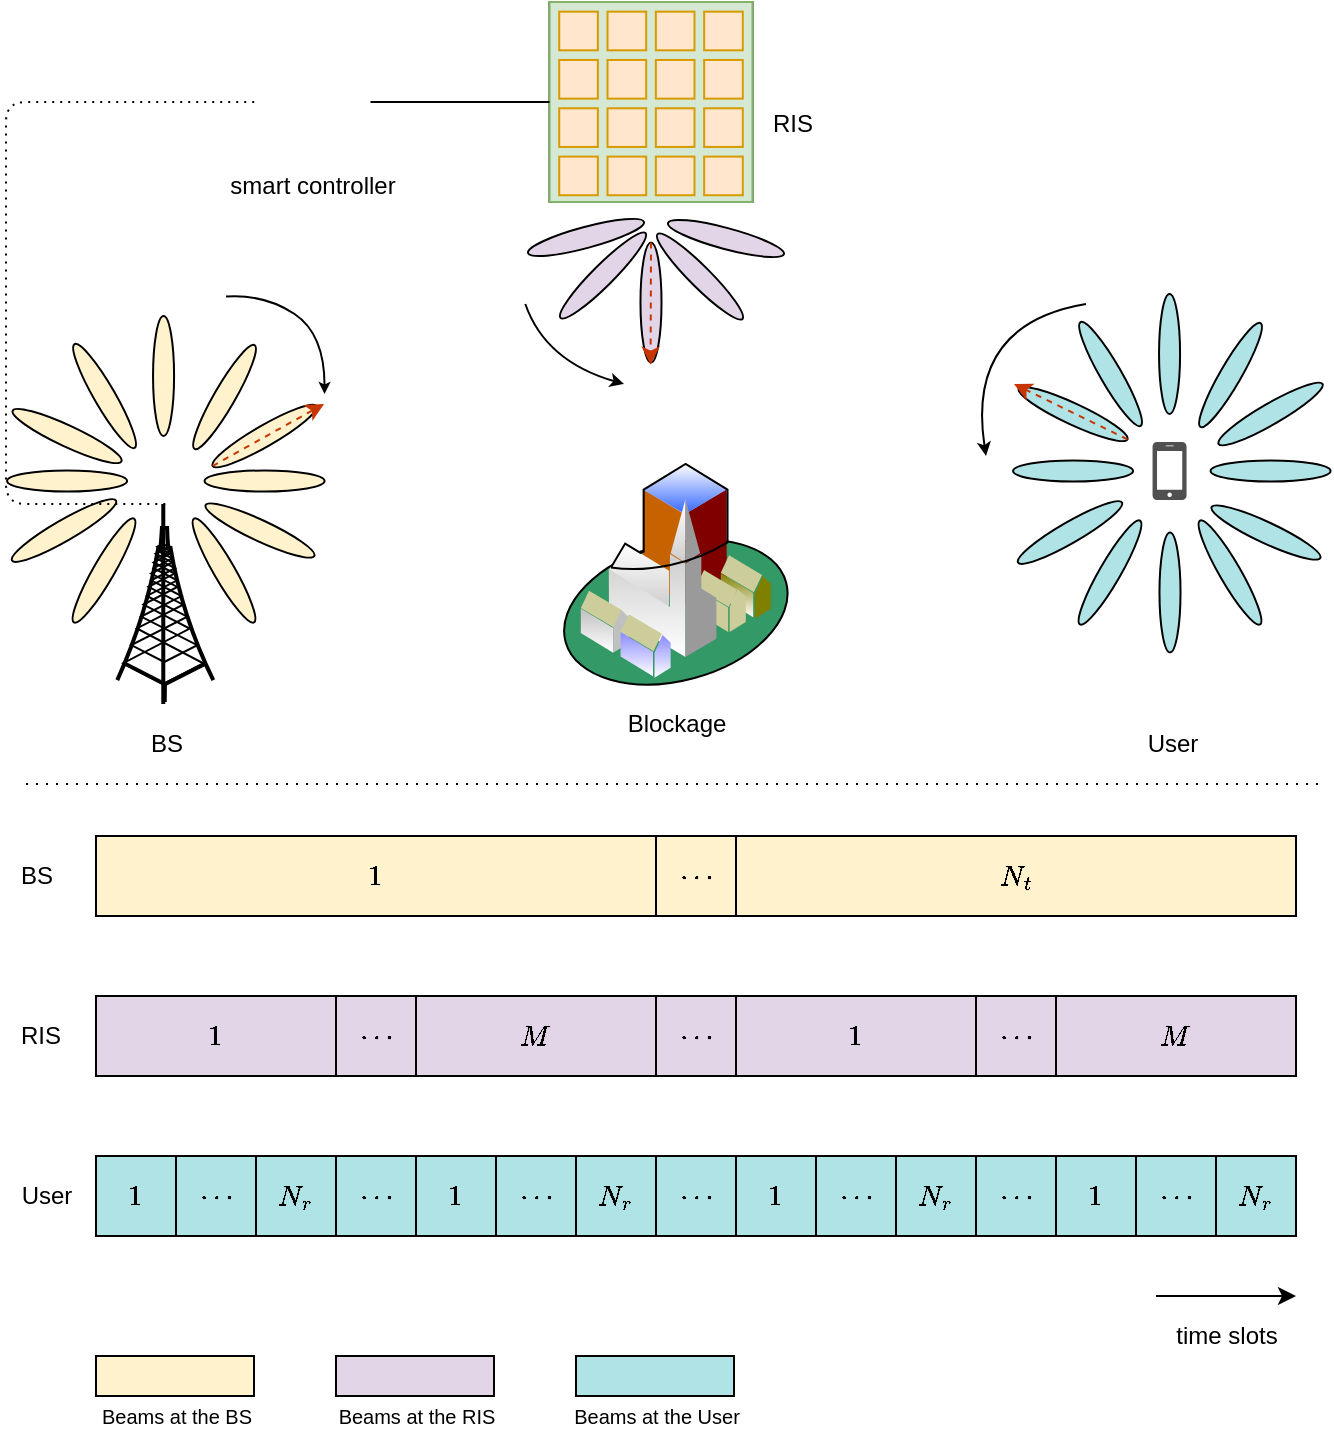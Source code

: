 <mxfile version="14.1.8" type="device"><diagram id="sYS9WeinOEgHgV751Unt" name="第 1 页"><mxGraphModel dx="1086" dy="776" grid="1" gridSize="10" guides="1" tooltips="1" connect="1" arrows="1" fold="1" page="1" pageScale="1" pageWidth="827" pageHeight="1169" math="1" shadow="0"><root><mxCell id="0"/><mxCell id="1" parent="0"/><mxCell id="4JntyhdPMEH8-qXcd6l_-68" value="" style="group;strokeColor=#000000;" vertex="1" connectable="0" parent="1"><mxGeometry x="281.78" y="49" width="101.45" height="100" as="geometry"/></mxCell><mxCell id="4JntyhdPMEH8-qXcd6l_-69" value="" style="whiteSpace=wrap;html=1;fillColor=#d5e8d4;strokeColor=#82b366;" vertex="1" parent="4JntyhdPMEH8-qXcd6l_-68"><mxGeometry width="101.45" height="100" as="geometry"/></mxCell><mxCell id="4JntyhdPMEH8-qXcd6l_-70" value="" style="whiteSpace=wrap;html=1;fillColor=#ffe6cc;strokeColor=#d79b00;" vertex="1" parent="4JntyhdPMEH8-qXcd6l_-68"><mxGeometry x="4.831" y="4.831" width="19.324" height="19.324" as="geometry"/></mxCell><mxCell id="4JntyhdPMEH8-qXcd6l_-71" value="" style="whiteSpace=wrap;html=1;fillColor=#ffe6cc;strokeColor=#d79b00;" vertex="1" parent="4JntyhdPMEH8-qXcd6l_-68"><mxGeometry x="28.986" y="4.831" width="19.324" height="19.324" as="geometry"/></mxCell><mxCell id="4JntyhdPMEH8-qXcd6l_-72" value="" style="whiteSpace=wrap;html=1;fillColor=#ffe6cc;strokeColor=#d79b00;" vertex="1" parent="4JntyhdPMEH8-qXcd6l_-68"><mxGeometry x="53.14" y="4.831" width="19.324" height="19.324" as="geometry"/></mxCell><mxCell id="4JntyhdPMEH8-qXcd6l_-73" value="" style="whiteSpace=wrap;html=1;fillColor=#ffe6cc;strokeColor=#d79b00;" vertex="1" parent="4JntyhdPMEH8-qXcd6l_-68"><mxGeometry x="77.295" y="4.831" width="19.324" height="19.324" as="geometry"/></mxCell><mxCell id="4JntyhdPMEH8-qXcd6l_-74" value="" style="whiteSpace=wrap;html=1;fillColor=#ffe6cc;strokeColor=#d79b00;" vertex="1" parent="4JntyhdPMEH8-qXcd6l_-68"><mxGeometry x="4.831" y="28.986" width="19.324" height="19.324" as="geometry"/></mxCell><mxCell id="4JntyhdPMEH8-qXcd6l_-75" value="" style="whiteSpace=wrap;html=1;fillColor=#ffe6cc;strokeColor=#d79b00;" vertex="1" parent="4JntyhdPMEH8-qXcd6l_-68"><mxGeometry x="28.986" y="28.986" width="19.324" height="19.324" as="geometry"/></mxCell><mxCell id="4JntyhdPMEH8-qXcd6l_-76" value="" style="whiteSpace=wrap;html=1;fillColor=#ffe6cc;strokeColor=#d79b00;" vertex="1" parent="4JntyhdPMEH8-qXcd6l_-68"><mxGeometry x="53.14" y="28.986" width="19.324" height="19.324" as="geometry"/></mxCell><mxCell id="4JntyhdPMEH8-qXcd6l_-77" value="" style="whiteSpace=wrap;html=1;fillColor=#ffe6cc;strokeColor=#d79b00;" vertex="1" parent="4JntyhdPMEH8-qXcd6l_-68"><mxGeometry x="77.295" y="28.986" width="19.324" height="19.324" as="geometry"/></mxCell><mxCell id="4JntyhdPMEH8-qXcd6l_-78" value="" style="whiteSpace=wrap;html=1;fillColor=#ffe6cc;strokeColor=#d79b00;" vertex="1" parent="4JntyhdPMEH8-qXcd6l_-68"><mxGeometry x="4.831" y="53.14" width="19.324" height="19.324" as="geometry"/></mxCell><mxCell id="4JntyhdPMEH8-qXcd6l_-79" value="" style="whiteSpace=wrap;html=1;fillColor=#ffe6cc;strokeColor=#d79b00;" vertex="1" parent="4JntyhdPMEH8-qXcd6l_-68"><mxGeometry x="28.986" y="53.14" width="19.324" height="19.324" as="geometry"/></mxCell><mxCell id="4JntyhdPMEH8-qXcd6l_-80" value="" style="whiteSpace=wrap;html=1;fillColor=#ffe6cc;strokeColor=#d79b00;" vertex="1" parent="4JntyhdPMEH8-qXcd6l_-68"><mxGeometry x="53.14" y="53.14" width="19.324" height="19.324" as="geometry"/></mxCell><mxCell id="4JntyhdPMEH8-qXcd6l_-81" value="" style="whiteSpace=wrap;html=1;fillColor=#ffe6cc;strokeColor=#d79b00;" vertex="1" parent="4JntyhdPMEH8-qXcd6l_-68"><mxGeometry x="77.295" y="53.14" width="19.324" height="19.324" as="geometry"/></mxCell><mxCell id="4JntyhdPMEH8-qXcd6l_-82" value="" style="whiteSpace=wrap;html=1;fillColor=#ffe6cc;strokeColor=#d79b00;" vertex="1" parent="4JntyhdPMEH8-qXcd6l_-68"><mxGeometry x="4.831" y="77.295" width="19.324" height="19.324" as="geometry"/></mxCell><mxCell id="4JntyhdPMEH8-qXcd6l_-83" value="" style="whiteSpace=wrap;html=1;fillColor=#ffe6cc;strokeColor=#d79b00;" vertex="1" parent="4JntyhdPMEH8-qXcd6l_-68"><mxGeometry x="28.986" y="77.295" width="19.324" height="19.324" as="geometry"/></mxCell><mxCell id="4JntyhdPMEH8-qXcd6l_-84" value="" style="whiteSpace=wrap;html=1;fillColor=#ffe6cc;strokeColor=#d79b00;" vertex="1" parent="4JntyhdPMEH8-qXcd6l_-68"><mxGeometry x="53.14" y="77.295" width="19.324" height="19.324" as="geometry"/></mxCell><mxCell id="4JntyhdPMEH8-qXcd6l_-85" value="" style="whiteSpace=wrap;html=1;fillColor=#ffe6cc;strokeColor=#d79b00;" vertex="1" parent="4JntyhdPMEH8-qXcd6l_-68"><mxGeometry x="77.295" y="77.295" width="19.324" height="19.324" as="geometry"/></mxCell><mxCell id="4JntyhdPMEH8-qXcd6l_-86" value="" style="group" vertex="1" connectable="0" parent="1"><mxGeometry x="10" y="466" width="645" height="300" as="geometry"/></mxCell><mxCell id="4JntyhdPMEH8-qXcd6l_-1" value="$$1$$" style="rounded=0;whiteSpace=wrap;html=1;fillColor=#fff2cc;" vertex="1" parent="4JntyhdPMEH8-qXcd6l_-86"><mxGeometry x="45" width="280" height="40" as="geometry"/></mxCell><mxCell id="4JntyhdPMEH8-qXcd6l_-6" value="$$1$$" style="rounded=0;whiteSpace=wrap;html=1;fillColor=#e1d5e7;" vertex="1" parent="4JntyhdPMEH8-qXcd6l_-86"><mxGeometry x="45" y="80" width="120" height="40" as="geometry"/></mxCell><mxCell id="4JntyhdPMEH8-qXcd6l_-7" value="$$M$$" style="rounded=0;whiteSpace=wrap;html=1;fillColor=#e1d5e7;strokeColor=#000000;" vertex="1" parent="4JntyhdPMEH8-qXcd6l_-86"><mxGeometry x="205" y="80" width="120" height="40" as="geometry"/></mxCell><mxCell id="4JntyhdPMEH8-qXcd6l_-8" value="$$N_t$$" style="rounded=0;whiteSpace=wrap;html=1;fillColor=#fff2cc;strokeColor=#000000;" vertex="1" parent="4JntyhdPMEH8-qXcd6l_-86"><mxGeometry x="365" width="280" height="40" as="geometry"/></mxCell><mxCell id="4JntyhdPMEH8-qXcd6l_-9" value="$$\cdots$$" style="rounded=0;whiteSpace=wrap;html=1;fillColor=#fff2cc;strokeColor=#000000;" vertex="1" parent="4JntyhdPMEH8-qXcd6l_-86"><mxGeometry x="325" width="40" height="40" as="geometry"/></mxCell><mxCell id="4JntyhdPMEH8-qXcd6l_-10" value="" style="rounded=0;whiteSpace=wrap;html=1;" vertex="1" parent="4JntyhdPMEH8-qXcd6l_-86"><mxGeometry x="165" y="160" width="40" height="40" as="geometry"/></mxCell><mxCell id="4JntyhdPMEH8-qXcd6l_-11" value="" style="rounded=0;whiteSpace=wrap;html=1;" vertex="1" parent="4JntyhdPMEH8-qXcd6l_-86"><mxGeometry x="205" y="160" width="120" height="40" as="geometry"/></mxCell><mxCell id="4JntyhdPMEH8-qXcd6l_-12" value="$$1$$" style="rounded=0;whiteSpace=wrap;html=1;fillColor=#b0e3e6;" vertex="1" parent="4JntyhdPMEH8-qXcd6l_-86"><mxGeometry x="45" y="160" width="40" height="40" as="geometry"/></mxCell><mxCell id="4JntyhdPMEH8-qXcd6l_-15" value="" style="rounded=0;whiteSpace=wrap;html=1;" vertex="1" parent="4JntyhdPMEH8-qXcd6l_-86"><mxGeometry x="205" y="160" width="120" height="40" as="geometry"/></mxCell><mxCell id="4JntyhdPMEH8-qXcd6l_-16" value="" style="rounded=0;whiteSpace=wrap;html=1;" vertex="1" parent="4JntyhdPMEH8-qXcd6l_-86"><mxGeometry x="205" y="160" width="40" height="40" as="geometry"/></mxCell><mxCell id="4JntyhdPMEH8-qXcd6l_-17" value="" style="rounded=0;whiteSpace=wrap;html=1;" vertex="1" parent="4JntyhdPMEH8-qXcd6l_-86"><mxGeometry x="245" y="160" width="40" height="40" as="geometry"/></mxCell><mxCell id="4JntyhdPMEH8-qXcd6l_-18" value="" style="rounded=0;whiteSpace=wrap;html=1;" vertex="1" parent="4JntyhdPMEH8-qXcd6l_-86"><mxGeometry x="365" y="160" width="120" height="40" as="geometry"/></mxCell><mxCell id="4JntyhdPMEH8-qXcd6l_-19" value="" style="rounded=0;whiteSpace=wrap;html=1;" vertex="1" parent="4JntyhdPMEH8-qXcd6l_-86"><mxGeometry x="485" y="160" width="40" height="40" as="geometry"/></mxCell><mxCell id="4JntyhdPMEH8-qXcd6l_-20" value="" style="rounded=0;whiteSpace=wrap;html=1;" vertex="1" parent="4JntyhdPMEH8-qXcd6l_-86"><mxGeometry x="525" y="160" width="120" height="40" as="geometry"/></mxCell><mxCell id="4JntyhdPMEH8-qXcd6l_-21" value="" style="rounded=0;whiteSpace=wrap;html=1;" vertex="1" parent="4JntyhdPMEH8-qXcd6l_-86"><mxGeometry x="365" y="160" width="40" height="40" as="geometry"/></mxCell><mxCell id="4JntyhdPMEH8-qXcd6l_-22" value="" style="rounded=0;whiteSpace=wrap;html=1;" vertex="1" parent="4JntyhdPMEH8-qXcd6l_-86"><mxGeometry x="405" y="160" width="40" height="40" as="geometry"/></mxCell><mxCell id="4JntyhdPMEH8-qXcd6l_-23" value="" style="rounded=0;whiteSpace=wrap;html=1;" vertex="1" parent="4JntyhdPMEH8-qXcd6l_-86"><mxGeometry x="525" y="160" width="120" height="40" as="geometry"/></mxCell><mxCell id="4JntyhdPMEH8-qXcd6l_-24" value="" style="rounded=0;whiteSpace=wrap;html=1;" vertex="1" parent="4JntyhdPMEH8-qXcd6l_-86"><mxGeometry x="525" y="160" width="40" height="40" as="geometry"/></mxCell><mxCell id="4JntyhdPMEH8-qXcd6l_-25" value="" style="rounded=0;whiteSpace=wrap;html=1;" vertex="1" parent="4JntyhdPMEH8-qXcd6l_-86"><mxGeometry x="565" y="160" width="40" height="40" as="geometry"/></mxCell><mxCell id="4JntyhdPMEH8-qXcd6l_-30" value="" style="rounded=0;whiteSpace=wrap;html=1;" vertex="1" parent="4JntyhdPMEH8-qXcd6l_-86"><mxGeometry x="325" y="160" width="40" height="40" as="geometry"/></mxCell><mxCell id="4JntyhdPMEH8-qXcd6l_-31" value="BS" style="text;html=1;align=center;verticalAlign=middle;resizable=0;points=[];autosize=1;" vertex="1" parent="4JntyhdPMEH8-qXcd6l_-86"><mxGeometry y="10" width="30" height="20" as="geometry"/></mxCell><mxCell id="4JntyhdPMEH8-qXcd6l_-33" value="User" style="text;html=1;align=center;verticalAlign=middle;resizable=0;points=[];autosize=1;" vertex="1" parent="4JntyhdPMEH8-qXcd6l_-86"><mxGeometry y="170" width="40" height="20" as="geometry"/></mxCell><mxCell id="4JntyhdPMEH8-qXcd6l_-34" value="$$\cdots$$" style="rounded=0;whiteSpace=wrap;html=1;fillColor=#e1d5e7;strokeColor=#000000;" vertex="1" parent="4JntyhdPMEH8-qXcd6l_-86"><mxGeometry x="165" y="80" width="40" height="40" as="geometry"/></mxCell><mxCell id="4JntyhdPMEH8-qXcd6l_-35" value="$$\cdots$$" style="rounded=0;whiteSpace=wrap;html=1;fillColor=#e1d5e7;strokeColor=#000000;fontColor=#000000;" vertex="1" parent="4JntyhdPMEH8-qXcd6l_-86"><mxGeometry x="325" y="80" width="40" height="40" as="geometry"/></mxCell><mxCell id="4JntyhdPMEH8-qXcd6l_-36" value="$$1$$" style="rounded=0;whiteSpace=wrap;html=1;fillColor=#e1d5e7;strokeColor=#000000;" vertex="1" parent="4JntyhdPMEH8-qXcd6l_-86"><mxGeometry x="365" y="80" width="120" height="40" as="geometry"/></mxCell><mxCell id="4JntyhdPMEH8-qXcd6l_-37" value="$$M$$" style="rounded=0;whiteSpace=wrap;html=1;fillColor=#e1d5e7;strokeColor=#000000;" vertex="1" parent="4JntyhdPMEH8-qXcd6l_-86"><mxGeometry x="525" y="80" width="120" height="40" as="geometry"/></mxCell><mxCell id="4JntyhdPMEH8-qXcd6l_-38" value="$$\cdots$$" style="rounded=0;whiteSpace=wrap;html=1;fillColor=#e1d5e7;strokeColor=#000000;fontColor=#000000;" vertex="1" parent="4JntyhdPMEH8-qXcd6l_-86"><mxGeometry x="485" y="80" width="40" height="40" as="geometry"/></mxCell><mxCell id="4JntyhdPMEH8-qXcd6l_-39" value="$$\cdots$$" style="rounded=0;whiteSpace=wrap;html=1;fillColor=#b0e3e6;strokeColor=#000000;fontColor=#000000;" vertex="1" parent="4JntyhdPMEH8-qXcd6l_-86"><mxGeometry x="85" y="160" width="40" height="40" as="geometry"/></mxCell><mxCell id="4JntyhdPMEH8-qXcd6l_-41" value="$$\cdots$$" style="rounded=0;whiteSpace=wrap;html=1;fillColor=#b0e3e6;strokeColor=#000000;fontColor=#000000;" vertex="1" parent="4JntyhdPMEH8-qXcd6l_-86"><mxGeometry x="165" y="160" width="40" height="40" as="geometry"/></mxCell><mxCell id="4JntyhdPMEH8-qXcd6l_-42" value="$$N_r$$" style="rounded=0;whiteSpace=wrap;html=1;fillColor=#b0e3e6;strokeColor=#000000;" vertex="1" parent="4JntyhdPMEH8-qXcd6l_-86"><mxGeometry x="125" y="160" width="40" height="40" as="geometry"/></mxCell><mxCell id="4JntyhdPMEH8-qXcd6l_-43" value="$$1$$" style="rounded=0;whiteSpace=wrap;html=1;fillColor=#b0e3e6;strokeColor=#000000;" vertex="1" parent="4JntyhdPMEH8-qXcd6l_-86"><mxGeometry x="205" y="160" width="40" height="40" as="geometry"/></mxCell><mxCell id="4JntyhdPMEH8-qXcd6l_-44" value="$$N_r$$" style="rounded=0;whiteSpace=wrap;html=1;fillColor=#b0e3e6;strokeColor=#000000;" vertex="1" parent="4JntyhdPMEH8-qXcd6l_-86"><mxGeometry x="285" y="160" width="40" height="40" as="geometry"/></mxCell><mxCell id="4JntyhdPMEH8-qXcd6l_-45" value="$$\cdots$$" style="rounded=0;whiteSpace=wrap;html=1;fillColor=#b0e3e6;strokeColor=#000000;fontColor=#000000;" vertex="1" parent="4JntyhdPMEH8-qXcd6l_-86"><mxGeometry x="245" y="160" width="40" height="40" as="geometry"/></mxCell><mxCell id="4JntyhdPMEH8-qXcd6l_-46" value="$$1$$" style="rounded=0;whiteSpace=wrap;html=1;fillColor=#b0e3e6;strokeColor=#000000;" vertex="1" parent="4JntyhdPMEH8-qXcd6l_-86"><mxGeometry x="365" y="160" width="40" height="40" as="geometry"/></mxCell><mxCell id="4JntyhdPMEH8-qXcd6l_-47" value="$$\cdots$$" style="rounded=0;whiteSpace=wrap;html=1;fillColor=#b0e3e6;strokeColor=#000000;fontColor=#000000;" vertex="1" parent="4JntyhdPMEH8-qXcd6l_-86"><mxGeometry x="405" y="160" width="40" height="40" as="geometry"/></mxCell><mxCell id="4JntyhdPMEH8-qXcd6l_-48" value="$$\cdots$$" style="rounded=0;whiteSpace=wrap;html=1;fillColor=#b0e3e6;strokeColor=#000000;fontColor=#000000;" vertex="1" parent="4JntyhdPMEH8-qXcd6l_-86"><mxGeometry x="485" y="160" width="40" height="40" as="geometry"/></mxCell><mxCell id="4JntyhdPMEH8-qXcd6l_-49" value="$$N_r$$" style="rounded=0;whiteSpace=wrap;html=1;fillColor=#b0e3e6;strokeColor=#000000;" vertex="1" parent="4JntyhdPMEH8-qXcd6l_-86"><mxGeometry x="445" y="160" width="40" height="40" as="geometry"/></mxCell><mxCell id="4JntyhdPMEH8-qXcd6l_-50" value="$$1$$" style="rounded=0;whiteSpace=wrap;html=1;fillColor=#b0e3e6;strokeColor=#000000;" vertex="1" parent="4JntyhdPMEH8-qXcd6l_-86"><mxGeometry x="525" y="160" width="40" height="40" as="geometry"/></mxCell><mxCell id="4JntyhdPMEH8-qXcd6l_-51" value="$$N_r$$" style="rounded=0;whiteSpace=wrap;html=1;fillColor=#b0e3e6;strokeColor=#000000;" vertex="1" parent="4JntyhdPMEH8-qXcd6l_-86"><mxGeometry x="605" y="160" width="40" height="40" as="geometry"/></mxCell><mxCell id="4JntyhdPMEH8-qXcd6l_-52" value="$$\cdots$$" style="rounded=0;whiteSpace=wrap;html=1;fillColor=#b0e3e6;strokeColor=#000000;fontColor=#000000;" vertex="1" parent="4JntyhdPMEH8-qXcd6l_-86"><mxGeometry x="565" y="160" width="40" height="40" as="geometry"/></mxCell><mxCell id="4JntyhdPMEH8-qXcd6l_-53" value="$$\cdots$$" style="rounded=0;whiteSpace=wrap;html=1;fillColor=#b0e3e6;strokeColor=#000000;fontColor=#000000;" vertex="1" parent="4JntyhdPMEH8-qXcd6l_-86"><mxGeometry x="325" y="160" width="40" height="40" as="geometry"/></mxCell><mxCell id="4JntyhdPMEH8-qXcd6l_-55" value="" style="rounded=0;whiteSpace=wrap;html=1;fillColor=#b0e3e6;" vertex="1" parent="4JntyhdPMEH8-qXcd6l_-86"><mxGeometry x="285" y="260" width="79" height="20" as="geometry"/></mxCell><mxCell id="4JntyhdPMEH8-qXcd6l_-58" value="" style="endArrow=classic;html=1;" edge="1" parent="4JntyhdPMEH8-qXcd6l_-86"><mxGeometry width="50" height="50" relative="1" as="geometry"><mxPoint x="575" y="230" as="sourcePoint"/><mxPoint x="645" y="230" as="targetPoint"/></mxGeometry></mxCell><mxCell id="4JntyhdPMEH8-qXcd6l_-59" value="time slots" style="text;html=1;align=center;verticalAlign=middle;resizable=0;points=[];autosize=1;" vertex="1" parent="4JntyhdPMEH8-qXcd6l_-86"><mxGeometry x="575" y="240" width="70" height="20" as="geometry"/></mxCell><mxCell id="4JntyhdPMEH8-qXcd6l_-60" value="" style="rounded=0;whiteSpace=wrap;html=1;fillColor=#e1d5e7;" vertex="1" parent="4JntyhdPMEH8-qXcd6l_-86"><mxGeometry x="165" y="260" width="79" height="20" as="geometry"/></mxCell><mxCell id="4JntyhdPMEH8-qXcd6l_-61" value="" style="rounded=0;whiteSpace=wrap;html=1;fillColor=#fff2cc;" vertex="1" parent="4JntyhdPMEH8-qXcd6l_-86"><mxGeometry x="45" y="260" width="79" height="20" as="geometry"/></mxCell><mxCell id="4JntyhdPMEH8-qXcd6l_-63" value="&lt;font style=&quot;font-size: 10px&quot;&gt;Beams at the BS&lt;/font&gt;" style="text;html=1;align=center;verticalAlign=middle;resizable=0;points=[];autosize=1;" vertex="1" parent="4JntyhdPMEH8-qXcd6l_-86"><mxGeometry x="39.5" y="280" width="90" height="20" as="geometry"/></mxCell><mxCell id="4JntyhdPMEH8-qXcd6l_-64" value="&lt;font style=&quot;font-size: 10px&quot;&gt;Beams at the RIS&lt;/font&gt;" style="text;html=1;align=center;verticalAlign=middle;resizable=0;points=[];autosize=1;" vertex="1" parent="4JntyhdPMEH8-qXcd6l_-86"><mxGeometry x="159.5" y="280" width="90" height="20" as="geometry"/></mxCell><mxCell id="4JntyhdPMEH8-qXcd6l_-65" value="&lt;font style=&quot;font-size: 10px&quot;&gt;Beams at the User&lt;/font&gt;" style="text;html=1;align=center;verticalAlign=middle;resizable=0;points=[];autosize=1;" vertex="1" parent="4JntyhdPMEH8-qXcd6l_-86"><mxGeometry x="274.5" y="280" width="100" height="20" as="geometry"/></mxCell><mxCell id="4JntyhdPMEH8-qXcd6l_-32" value="RIS" style="text;html=1;align=center;verticalAlign=middle;resizable=0;points=[];autosize=1;" vertex="1" parent="4JntyhdPMEH8-qXcd6l_-86"><mxGeometry x="-3" y="90" width="40" height="20" as="geometry"/></mxCell><mxCell id="4JntyhdPMEH8-qXcd6l_-135" value="" style="shape=image;html=1;verticalAlign=top;verticalLabelPosition=bottom;labelBackgroundColor=#ffffff;imageAspect=0;aspect=fixed;image=https://cdn3.iconfinder.com/data/icons/electronic-devices-vol-1-1/36/1_graphic_card_electronic_device_motherboard_smps_hardware_chip_1-128.png;rotation=-180;" vertex="1" parent="1"><mxGeometry x="134.24" y="70" width="58" height="58" as="geometry"/></mxCell><mxCell id="4JntyhdPMEH8-qXcd6l_-140" value="" style="endArrow=none;html=1;entryX=0;entryY=0.5;entryDx=0;entryDy=0;" edge="1" parent="1" source="4JntyhdPMEH8-qXcd6l_-135" target="4JntyhdPMEH8-qXcd6l_-69"><mxGeometry width="50" height="50" relative="1" as="geometry"><mxPoint x="190" y="160" as="sourcePoint"/><mxPoint x="270" y="102" as="targetPoint"/></mxGeometry></mxCell><mxCell id="4JntyhdPMEH8-qXcd6l_-202" value="" style="group" vertex="1" connectable="0" parent="1"><mxGeometry x="512.998" y="195" width="159.282" height="179.555" as="geometry"/></mxCell><mxCell id="4JntyhdPMEH8-qXcd6l_-67" value="" style="pointerEvents=1;shadow=0;dashed=0;html=1;strokeColor=none;fillColor=#505050;labelPosition=center;verticalLabelPosition=bottom;verticalAlign=top;outlineConnect=0;align=center;shape=mxgraph.office.devices.cell_phone_iphone_proportional;" vertex="1" parent="4JntyhdPMEH8-qXcd6l_-202"><mxGeometry x="70.282" y="74.02" width="17" height="29" as="geometry"/></mxCell><mxCell id="4JntyhdPMEH8-qXcd6l_-186" value="" style="ellipse;whiteSpace=wrap;html=1;fillColor=#b0e3e6;rotation=-180;" vertex="1" parent="4JntyhdPMEH8-qXcd6l_-202"><mxGeometry x="0.542" y="83.26" width="60" height="10.52" as="geometry"/></mxCell><mxCell id="4JntyhdPMEH8-qXcd6l_-187" value="" style="ellipse;whiteSpace=wrap;html=1;fillColor=#b0e3e6;rotation=-180;" vertex="1" parent="4JntyhdPMEH8-qXcd6l_-202"><mxGeometry x="99.282" y="83.26" width="60" height="10.52" as="geometry"/></mxCell><mxCell id="4JntyhdPMEH8-qXcd6l_-188" value="" style="ellipse;whiteSpace=wrap;html=1;fillColor=#b0e3e6;rotation=-90;" vertex="1" parent="4JntyhdPMEH8-qXcd6l_-202"><mxGeometry x="48.782" y="24.74" width="60" height="10.52" as="geometry"/></mxCell><mxCell id="4JntyhdPMEH8-qXcd6l_-192" value="" style="ellipse;whiteSpace=wrap;html=1;fillColor=#b0e3e6;rotation=-60;" vertex="1" parent="4JntyhdPMEH8-qXcd6l_-202"><mxGeometry x="79.282" y="35.26" width="60" height="10.52" as="geometry"/></mxCell><mxCell id="4JntyhdPMEH8-qXcd6l_-193" value="" style="ellipse;whiteSpace=wrap;html=1;fillColor=#b0e3e6;rotation=-30;" vertex="1" parent="4JntyhdPMEH8-qXcd6l_-202"><mxGeometry x="99.282" y="54.74" width="60" height="10.52" as="geometry"/></mxCell><mxCell id="4JntyhdPMEH8-qXcd6l_-194" value="" style="ellipse;whiteSpace=wrap;html=1;fillColor=#b0e3e6;rotation=-120;" vertex="1" parent="4JntyhdPMEH8-qXcd6l_-202"><mxGeometry x="19.282" y="34.74" width="60" height="10.52" as="geometry"/></mxCell><mxCell id="4JntyhdPMEH8-qXcd6l_-195" value="" style="ellipse;whiteSpace=wrap;html=1;fillColor=#b0e3e6;rotation=-155;" vertex="1" parent="4JntyhdPMEH8-qXcd6l_-202"><mxGeometry x="0.542" y="54.74" width="60" height="10.52" as="geometry"/></mxCell><mxCell id="4JntyhdPMEH8-qXcd6l_-201" value="" style="group;rotation=-180;container=0;" vertex="1" connectable="0" parent="4JntyhdPMEH8-qXcd6l_-202"><mxGeometry x="2.274e-13" y="100" width="156.763" height="79.555" as="geometry"/></mxCell><mxCell id="4JntyhdPMEH8-qXcd6l_-196" value="" style="ellipse;whiteSpace=wrap;html=1;fillColor=#b0e3e6;rotation=-270;" vertex="1" parent="4JntyhdPMEH8-qXcd6l_-202"><mxGeometry x="49.0" y="144" width="60" height="10.52" as="geometry"/></mxCell><mxCell id="4JntyhdPMEH8-qXcd6l_-197" value="" style="ellipse;whiteSpace=wrap;html=1;fillColor=#b0e3e6;rotation=-240;" vertex="1" parent="4JntyhdPMEH8-qXcd6l_-202"><mxGeometry x="19.0" y="134" width="60" height="10.52" as="geometry"/></mxCell><mxCell id="4JntyhdPMEH8-qXcd6l_-198" value="" style="ellipse;whiteSpace=wrap;html=1;fillColor=#b0e3e6;rotation=-210;" vertex="1" parent="4JntyhdPMEH8-qXcd6l_-202"><mxGeometry x="-1.0" y="114" width="60" height="10.52" as="geometry"/></mxCell><mxCell id="4JntyhdPMEH8-qXcd6l_-199" value="" style="ellipse;whiteSpace=wrap;html=1;fillColor=#b0e3e6;rotation=-300;" vertex="1" parent="4JntyhdPMEH8-qXcd6l_-202"><mxGeometry x="79.0" y="134" width="60" height="10.52" as="geometry"/></mxCell><mxCell id="4JntyhdPMEH8-qXcd6l_-200" value="" style="ellipse;whiteSpace=wrap;html=1;fillColor=#b0e3e6;rotation=-335;" vertex="1" parent="4JntyhdPMEH8-qXcd6l_-202"><mxGeometry x="97.0" y="114" width="60" height="10.52" as="geometry"/></mxCell><mxCell id="4JntyhdPMEH8-qXcd6l_-285" value="" style="endArrow=classic;html=1;strokeWidth=1;fillColor=#fa6800;strokeColor=#C73500;dashed=1;exitX=0;exitY=0.5;exitDx=0;exitDy=0;" edge="1" parent="4JntyhdPMEH8-qXcd6l_-202" source="4JntyhdPMEH8-qXcd6l_-195"><mxGeometry width="50" height="50" relative="1" as="geometry"><mxPoint x="57.542" y="70.22" as="sourcePoint"/><mxPoint x="1.002" y="45" as="targetPoint"/></mxGeometry></mxCell><mxCell id="4JntyhdPMEH8-qXcd6l_-250" value="" style="group" vertex="1" connectable="0" parent="1"><mxGeometry x="9.998" y="200" width="159.282" height="200.0" as="geometry"/></mxCell><mxCell id="4JntyhdPMEH8-qXcd6l_-252" value="" style="ellipse;whiteSpace=wrap;html=1;fillColor=#fff2cc;rotation=-180;" vertex="1" parent="4JntyhdPMEH8-qXcd6l_-250"><mxGeometry x="0.542" y="83.26" width="60" height="10.52" as="geometry"/></mxCell><mxCell id="4JntyhdPMEH8-qXcd6l_-253" value="" style="ellipse;whiteSpace=wrap;html=1;fillColor=#fff2cc;rotation=-180;" vertex="1" parent="4JntyhdPMEH8-qXcd6l_-250"><mxGeometry x="99.282" y="83.26" width="60" height="10.52" as="geometry"/></mxCell><mxCell id="4JntyhdPMEH8-qXcd6l_-254" value="" style="ellipse;whiteSpace=wrap;html=1;fillColor=#fff2cc;rotation=-90;" vertex="1" parent="4JntyhdPMEH8-qXcd6l_-250"><mxGeometry x="48.782" y="30.74" width="60" height="10.52" as="geometry"/></mxCell><mxCell id="4JntyhdPMEH8-qXcd6l_-255" value="" style="ellipse;whiteSpace=wrap;html=1;fillColor=#fff2cc;rotation=-60;" vertex="1" parent="4JntyhdPMEH8-qXcd6l_-250"><mxGeometry x="79.282" y="41.26" width="60" height="10.52" as="geometry"/></mxCell><mxCell id="4JntyhdPMEH8-qXcd6l_-256" value="" style="ellipse;whiteSpace=wrap;html=1;fillColor=#fff2cc;rotation=-30;" vertex="1" parent="4JntyhdPMEH8-qXcd6l_-250"><mxGeometry x="99.282" y="60.74" width="60" height="10.52" as="geometry"/></mxCell><mxCell id="4JntyhdPMEH8-qXcd6l_-257" value="" style="ellipse;whiteSpace=wrap;html=1;fillColor=#fff2cc;rotation=-120;" vertex="1" parent="4JntyhdPMEH8-qXcd6l_-250"><mxGeometry x="19.282" y="40.74" width="60" height="10.52" as="geometry"/></mxCell><mxCell id="4JntyhdPMEH8-qXcd6l_-258" value="" style="ellipse;whiteSpace=wrap;html=1;fillColor=#fff2cc;rotation=-155;" vertex="1" parent="4JntyhdPMEH8-qXcd6l_-250"><mxGeometry x="0.542" y="60.74" width="60" height="10.52" as="geometry"/></mxCell><mxCell id="4JntyhdPMEH8-qXcd6l_-259" value="" style="group;rotation=-180;container=0;" vertex="1" connectable="0" parent="4JntyhdPMEH8-qXcd6l_-250"><mxGeometry x="2.274e-13" y="100" width="156.763" height="79.555" as="geometry"/></mxCell><mxCell id="4JntyhdPMEH8-qXcd6l_-261" value="" style="ellipse;whiteSpace=wrap;html=1;fillColor=#fff2cc;rotation=-240;" vertex="1" parent="4JntyhdPMEH8-qXcd6l_-250"><mxGeometry x="19.0" y="128" width="60" height="10.52" as="geometry"/></mxCell><mxCell id="4JntyhdPMEH8-qXcd6l_-262" value="" style="ellipse;whiteSpace=wrap;html=1;fillColor=#fff2cc;rotation=-210;" vertex="1" parent="4JntyhdPMEH8-qXcd6l_-250"><mxGeometry x="-1.0" y="108" width="60" height="10.52" as="geometry"/></mxCell><mxCell id="4JntyhdPMEH8-qXcd6l_-263" value="" style="ellipse;whiteSpace=wrap;html=1;fillColor=#fff2cc;rotation=-300;" vertex="1" parent="4JntyhdPMEH8-qXcd6l_-250"><mxGeometry x="79.0" y="128" width="60" height="10.52" as="geometry"/></mxCell><mxCell id="4JntyhdPMEH8-qXcd6l_-264" value="" style="ellipse;whiteSpace=wrap;html=1;fillColor=#fff2cc;rotation=-335;" vertex="1" parent="4JntyhdPMEH8-qXcd6l_-250"><mxGeometry x="97.0" y="108" width="60" height="10.52" as="geometry"/></mxCell><mxCell id="4JntyhdPMEH8-qXcd6l_-89" style="vsdxID=45;fillColor=none;gradientColor=none;strokeColor=none;labelBackgroundColor=none;rounded=0;html=1;whiteSpace=wrap;" vertex="1" parent="4JntyhdPMEH8-qXcd6l_-250"><mxGeometry x="55.642" y="100.0" width="48" height="100" as="geometry"/></mxCell><mxCell id="4JntyhdPMEH8-qXcd6l_-90" style="vsdxID=46;fillColor=#ffffff;gradientColor=#c0c0c0;shape=stencil(hZTbTsMwDIafJrdWYjun6zHeY9IKrYB26joOb09KNGhSxdzl8H+u89uuosO1P106hfq6zNNL9zGcl17Rg0Icxr6bhyWtFB0VHZ6muXuep9t4zvvLaVWuq7fpfY3wmTmOEMNKof7KJ0brn/1jlr8O40Z+v7yLgwV0gtxBjAXgNBC3Ac9QZsMk6skAlwBpcNgGHANyAaABI33BQ6TSIALj24AN4EogmSDoGcH6MiPQVtBHsGV8oV7Wga1jS7loYK5zF8xxyTtbmyO4T6m8tHNfiO/B7aob2nr8bcdN/6Dw4ECgq2IlC6gN7NrfCM/9d7jS4m8w80xv7+ohTkf5B0DHbw==);strokeColor=#000000;spacingTop=-3;spacingBottom=-3;spacingLeft=-3;spacingRight=-3;labelBackgroundColor=none;rounded=0;html=1;whiteSpace=wrap;" vertex="1" parent="4JntyhdPMEH8-qXcd6l_-89"><mxGeometry x="3" y="20" width="40" height="70" as="geometry"/></mxCell><mxCell id="4JntyhdPMEH8-qXcd6l_-91" style="vsdxID=47;edgeStyle=none;startArrow=none;endArrow=none;startSize=5;endSize=5;strokeWidth=2;strokeColor=#000000;spacingTop=-3;spacingBottom=-3;spacingLeft=-3;spacingRight=-3;verticalAlign=middle;html=1;labelBackgroundColor=#ffffff;rounded=0;" edge="1" parent="4JntyhdPMEH8-qXcd6l_-89"><mxGeometry relative="1" as="geometry"><Array as="points"/><mxPoint x="23" as="sourcePoint"/><mxPoint x="23" y="100" as="targetPoint"/></mxGeometry></mxCell><mxCell id="4JntyhdPMEH8-qXcd6l_-92" style="vsdxID=48;fillColor=#ffffff;gradientColor=#c0c0c0;shape=stencil(hZPRbsIwDEW/Jq+WY6dJ/AzsP5AotNpoUelg+/ulixBNWb03J7knjm9sw5trs7/UhvA6Dv17fW8PY2N4a4jarqmHdkyR4Z3hzbEf6tPQf3aHvL7sJ+UUnfvbdMNX5pyAxIki/M47FvF3/ZblH203k2MhjRVYWhdHB0IF4BEorgPE4EvAEaACeAEnBUARWNYBZhBflhsgWCWDhegKQMAqeofguHwRhErRC5T2K+ZXKXVc3q24w6m0sHi76qYH92qOVxLg4//n9vM6EPwSSB9slQz2rxaySg2P7p21KCn3/9v+KXiOTp66+dlyzNJWHlHe/QA=);strokeColor=#000000;spacingTop=-3;spacingBottom=-3;spacingLeft=-3;spacingRight=-3;labelBackgroundColor=none;rounded=0;html=1;whiteSpace=wrap;" vertex="1" parent="4JntyhdPMEH8-qXcd6l_-89"><mxGeometry x="7" y="22" width="33" height="57" as="geometry"/></mxCell><mxCell id="4JntyhdPMEH8-qXcd6l_-93" style="vsdxID=49;fillColor=#000000;gradientColor=none;shape=stencil(vZRLcsIwDIZPk2U0suXnmtJ7eEqATGnCOGmht69TB4pCw0wXzc6RJfn7FUkFrbp9OFaFxK6P7Wt1qjf9vqCnQsq62Vex7tOpoHVBq20bq11s35tN/j6GwXM4vbUfQ4ZzjsMhQuJn/nIW1LfhOfuG+JIu4+hr0QP6HBDHCFIKtM220U1JsI6lFQJIjj5lONddGds+9HXbMIhDiLuqTG+W20PYsavuVFXHO/NIeaibG0VKA4rp85LmZTnpR9VXVQoJkLgqA5plRUD1f5o4opAKhOaMBoE4ohbgiTMuBUip6oY4oDAWvOaEqay8igLB+6UovQQ9qWJqX8/bV2tQ9/3jlmI0woF3kyFDvI7UpSNwZnIXmDAvwCr2urUX5t9H0oMxHNeDpYcB03+Aj0b+r/ktGDkV4Oy8/+MtmQ4/6zVv5tu76SpOprzGaf0F);strokeColor=#000000;strokeWidth=2;spacingTop=-3;spacingBottom=-3;spacingLeft=-3;spacingRight=-3;labelBackgroundColor=none;rounded=0;html=1;whiteSpace=wrap;" vertex="1" parent="4JntyhdPMEH8-qXcd6l_-89"><mxGeometry y="12" width="48" height="87" as="geometry"/></mxCell><mxCell id="4JntyhdPMEH8-qXcd6l_-277" value="" style="endArrow=classic;html=1;strokeWidth=1;fillColor=#fa6800;strokeColor=#C73500;exitX=0;exitY=0.5;exitDx=0;exitDy=0;dashed=1;" edge="1" parent="4JntyhdPMEH8-qXcd6l_-250" source="4JntyhdPMEH8-qXcd6l_-256"><mxGeometry width="50" height="50" relative="1" as="geometry"><mxPoint x="101.062" y="83.26" as="sourcePoint"/><mxPoint x="159.002" y="50" as="targetPoint"/></mxGeometry></mxCell><mxCell id="4JntyhdPMEH8-qXcd6l_-275" value="" style="group" vertex="1" connectable="0" parent="1"><mxGeometry x="269.659" y="151.304" width="131.635" height="84.767" as="geometry"/></mxCell><mxCell id="4JntyhdPMEH8-qXcd6l_-266" value="" style="ellipse;whiteSpace=wrap;html=1;fillColor=#e1d5e7;rotation=-225;" vertex="1" parent="4JntyhdPMEH8-qXcd6l_-275"><mxGeometry x="8.839" y="29.176" width="60" height="10.52" as="geometry"/></mxCell><mxCell id="4JntyhdPMEH8-qXcd6l_-267" value="" style="ellipse;whiteSpace=wrap;html=1;fillColor=#e1d5e7;rotation=-195;" vertex="1" parent="4JntyhdPMEH8-qXcd6l_-275"><mxGeometry x="0.339" y="10.176" width="60" height="10.52" as="geometry"/></mxCell><mxCell id="4JntyhdPMEH8-qXcd6l_-270" value="" style="ellipse;whiteSpace=wrap;html=1;fillColor=#e1d5e7;rotation=-270;" vertex="1" parent="4JntyhdPMEH8-qXcd6l_-275"><mxGeometry x="32.839" y="42.696" width="60" height="10.52" as="geometry"/></mxCell><mxCell id="4JntyhdPMEH8-qXcd6l_-274" value="" style="group;rotation=-75;" vertex="1" connectable="0" parent="4JntyhdPMEH8-qXcd6l_-275"><mxGeometry x="53.34" y="5.701" width="68.099" height="73.365" as="geometry"/></mxCell><mxCell id="4JntyhdPMEH8-qXcd6l_-271" value="" style="ellipse;whiteSpace=wrap;html=1;fillColor=#e1d5e7;rotation=45;" vertex="1" parent="4JntyhdPMEH8-qXcd6l_-274"><mxGeometry x="4" y="24" width="60" height="10.52" as="geometry"/></mxCell><mxCell id="4JntyhdPMEH8-qXcd6l_-273" value="" style="ellipse;whiteSpace=wrap;html=1;fillColor=#e1d5e7;rotation=-345;" vertex="1" parent="4JntyhdPMEH8-qXcd6l_-274"><mxGeometry x="17" y="5" width="60" height="10.52" as="geometry"/></mxCell><mxCell id="4JntyhdPMEH8-qXcd6l_-283" value="" style="endArrow=classic;html=1;strokeWidth=1;fillColor=#fa6800;strokeColor=#C73500;dashed=1;exitX=0;exitY=0.5;exitDx=0;exitDy=0;" edge="1" parent="4JntyhdPMEH8-qXcd6l_-275" source="4JntyhdPMEH8-qXcd6l_-270"><mxGeometry width="50" height="50" relative="1" as="geometry"><mxPoint x="62.941" y="24.566" as="sourcePoint"/><mxPoint x="62.641" y="79.066" as="targetPoint"/></mxGeometry></mxCell><mxCell id="4JntyhdPMEH8-qXcd6l_-276" value="" style="endArrow=none;dashed=1;html=1;dashPattern=1 3;strokeWidth=1;entryX=1;entryY=0.5;entryDx=0;entryDy=0;exitX=0.5;exitY=0;exitDx=0;exitDy=0;" edge="1" parent="1" source="4JntyhdPMEH8-qXcd6l_-89" target="4JntyhdPMEH8-qXcd6l_-135"><mxGeometry width="50" height="50" relative="1" as="geometry"><mxPoint x="40" y="140" as="sourcePoint"/><mxPoint x="90" y="90" as="targetPoint"/><Array as="points"><mxPoint x="10" y="300"/><mxPoint x="10" y="99"/><mxPoint x="80" y="99"/></Array></mxGeometry></mxCell><mxCell id="4JntyhdPMEH8-qXcd6l_-278" value="" style="curved=1;endArrow=classic;html=1;strokeWidth=1;endSize=3;" edge="1" parent="1"><mxGeometry width="50" height="50" relative="1" as="geometry"><mxPoint x="120.0" y="196.31" as="sourcePoint"/><mxPoint x="169.28" y="245" as="targetPoint"/><Array as="points"><mxPoint x="139.28" y="195"/><mxPoint x="169.28" y="215"/></Array></mxGeometry></mxCell><mxCell id="4JntyhdPMEH8-qXcd6l_-279" value="" style="curved=1;endArrow=classic;html=1;strokeWidth=1;endSize=4;" edge="1" parent="1"><mxGeometry width="50" height="50" relative="1" as="geometry"><mxPoint x="269.66" y="200.0" as="sourcePoint"/><mxPoint x="319" y="240" as="targetPoint"/><Array as="points"><mxPoint x="279.66" y="228.69"/></Array></mxGeometry></mxCell><mxCell id="4JntyhdPMEH8-qXcd6l_-282" value="" style="curved=1;endArrow=classic;html=1;strokeWidth=1;endSize=4;" edge="1" parent="1"><mxGeometry width="50" height="50" relative="1" as="geometry"><mxPoint x="550" y="200" as="sourcePoint"/><mxPoint x="500" y="276" as="targetPoint"/><Array as="points"><mxPoint x="490" y="210"/></Array></mxGeometry></mxCell><mxCell id="4JntyhdPMEH8-qXcd6l_-286" style="vsdxID=1;fillColor=none;gradientColor=none;labelBackgroundColor=none;rounded=0;strokeColor=none;html=1;whiteSpace=wrap;" vertex="1" parent="1"><mxGeometry x="289.29" y="280" width="112" height="112" as="geometry"/></mxCell><mxCell id="4JntyhdPMEH8-qXcd6l_-287" style="vsdxID=2;fillColor=#FF00FF;gradientColor=none;fillOpacity=0;strokeOpacity=0;shape=stencil(vVPBUsQgDP0ajs1AAu3ueV3/g3Fpy1hLh1a3/r3U4Li1s3W8eAt5eS8hPASdxtYOTqAcpxie3dVfplbQg0D0feuin1Ik6CzoVIfomhhe+wufB7tULtFLeFsUZuahAokLC+U7Z3QJWH5mHplg41NCYyYYBYrrYyZQPueCCuGoV4pkAHOPubCzH4sYJjv50DOuSsNoZ2PjitSvqDvbMCgZGq/ODZt0nrDzvdsbQCkw6j7BaMA1YUc9XcbQX9S3BDoC4f0NawJ5WK8YS1B6tWXSIDeqh+r/tozVl01unrmqdgi/Oy0F3z6tfdexzW/xn75OKf4TdP4A);labelBackgroundColor=none;rounded=0;html=1;whiteSpace=wrap;" vertex="1" parent="4JntyhdPMEH8-qXcd6l_-286"><mxGeometry x="-1.474" width="112" height="111.263" as="geometry"/></mxCell><mxCell id="4JntyhdPMEH8-qXcd6l_-288" style="vsdxID=3;rotation=345;fillColor=#339966;gradientColor=none;shape=stencil(vVHLDsIgEPwajiQI6RfU+h8bu22JCGRB2/69kG1iazx58DazM/vIjjBtmiCi0CplCjecbZ8nYc5Ca+snJJsLEqYTph0C4Ujh4XvmEaqzont41gkL96naodXKrGF6YSfQtUi0OXXDVlqPfJNP6usotUhYbJIUMmQb/GGrAxpRljVycDBuc1hKM2LclX8/7H9nFfB+82Cd45T2+mcspcSRmu4F);strokeColor=#000000;labelBackgroundColor=none;rounded=0;html=1;whiteSpace=wrap;" vertex="1" parent="4JntyhdPMEH8-qXcd6l_-286"><mxGeometry x="-1.474" y="39.789" width="114.211" height="68.526" as="geometry"/></mxCell><mxCell id="4JntyhdPMEH8-qXcd6l_-289" value="" style="verticalAlign=middle;align=center;vsdxID=4;fillColor=#c66300;gradientColor=none;shape=stencil(UzV2Ls5ILEhVNTIoLinKz04tz0wpyVA1dlE1MsrMy0gtyiwBslSNXVWNndPyi1LTi/JL81Ig/IJEkEoQKze/DGRCBUSfAUiHkUElhGdurmdmBhZxgyjOycxDUmxogKocxidKsZGhnikes1EV4zGXgIuBDIRf0zJzciBBhSyPHjZAIUi4GrsCAA==);strokeColor=none;strokeWidth=2;labelBackgroundColor=none;rounded=0;html=1;whiteSpace=wrap;" vertex="1" parent="4JntyhdPMEH8-qXcd6l_-286"><mxGeometry x="39.053" y="12.526" width="20.632" height="57.474" as="geometry"/></mxCell><mxCell id="4JntyhdPMEH8-qXcd6l_-290" value="" style="verticalAlign=middle;align=center;vsdxID=5;fillColor=#800000;gradientColor=none;shape=stencil(UzV2Ls5ILEhVNTIoLinKz04tz0wpyVA1dlE1MsrMy0gtyiwBslSNXVWNndPyi1LTi/JL81Ig/IJEkEoQKze/DGRCBUSfAUiHkUElhGdoAOG7QZTmZOYhKYVJwhSbm+uZmRGvHI/JqAqNDPVM8ZiL18VABsKnaZk5OZCAQpZHDxmgECRUjV0B);strokeColor=none;strokeWidth=2;labelBackgroundColor=none;rounded=0;html=1;whiteSpace=wrap;" vertex="1" parent="4JntyhdPMEH8-qXcd6l_-286"><mxGeometry x="60.421" y="12.526" width="20.632" height="57.474" as="geometry"/></mxCell><mxCell id="4JntyhdPMEH8-qXcd6l_-291" value="" style="verticalAlign=middle;align=center;vsdxID=6;fillColor=#cdcd9c;gradientColor=none;shape=stencil(UzV2Ls5ILEhVNTIoLinKz04tz0wpyVA1dlE1MsrMy0gtyiwBslSNXVWNndPyi1LTi/JL81Ig/IJEkEoQKze/DGRCBUSfAUiHkUElhGdqqmdqBhZxgyjOycxDUmxogKocxidKsYmJnokJbuWoivGYS8DFQAbCr2mZOTmQoEKWRw8boBAkXI1dAQ==);strokeColor=none;strokeWidth=2;labelBackgroundColor=none;rounded=0;html=1;whiteSpace=wrap;" vertex="1" parent="4JntyhdPMEH8-qXcd6l_-286"><mxGeometry x="65.579" y="61.895" width="16.211" height="22.105" as="geometry"/></mxCell><mxCell id="4JntyhdPMEH8-qXcd6l_-292" value="" style="verticalAlign=middle;align=center;vsdxID=7;fillColor=#808000;gradientColor=#FFFFFF;shape=stencil(UzV2Ls5ILEhVNTIoLinKz04tz0wpyVA1dlE1MsrMy0gtyiwBslSNXVWNndPyi1LTi/JL81Ig/IJEkEoQKze/DGRCBUSfAUiHkUElhGdqqmdqBhZxgyjOycxDUmxogKocxidKsYmJnokJbuWoivGYS8DFQAbCr2mZOTmQoEKWRw8boBAkXI1dAQ==);strokeColor=none;strokeWidth=2;labelBackgroundColor=none;rounded=0;html=1;whiteSpace=wrap;" vertex="1" parent="4JntyhdPMEH8-qXcd6l_-286"><mxGeometry x="78.105" y="54.526" width="16.211" height="22.105" as="geometry"/></mxCell><mxCell id="4JntyhdPMEH8-qXcd6l_-293" value="" style="verticalAlign=middle;align=center;vsdxID=8;fillColor=#808000;gradientColor=none;shape=stencil(jZHNDsIgEISfhitZwBY51/oeTUqFWKGh+Pf2QjZqaVLjbQe+mSwDEc1sukkTDnMM/qzvto+GiAPh3Dqjg41pIqIlohl80Kfgr65HPXWZzNPF33LCA32QHRyeqBigPiI6WrdAlaKyoGVNpdrm32Gf8D3l1TZeAQVWGH7sUibvGK3Zv/DqjWn4djPYccRql/frLtMR/oNoXw==);strokeColor=none;strokeWidth=2;labelBackgroundColor=none;rounded=0;html=1;whiteSpace=wrap;" vertex="1" parent="4JntyhdPMEH8-qXcd6l_-286"><mxGeometry x="95.053" y="56" width="8.105" height="21.368" as="geometry"/></mxCell><mxCell id="4JntyhdPMEH8-qXcd6l_-294" value="" style="verticalAlign=middle;align=center;vsdxID=9;fillColor=#cdcd9c;gradientColor=none;shape=stencil(hZDdDoIwDIWfprekrkj0GvE9SBiucW5kzL+3d7MhIgl6d9p+bU4PUD2adtCgcIzBn/Wdu2iADqAUO6MDx6SAGqC690Gfgr+6TuqhzWRWF3/LFx6yh3lD4VOqsir21btzFNiym8G7b3qDuM5OwwneUoHlOr4w8uPwH8dJfH7t2VqJaj5fZpNakis1Lw==);strokeColor=none;strokeWidth=2;labelBackgroundColor=none;rounded=0;html=1;whiteSpace=wrap;" vertex="1" parent="4JntyhdPMEH8-qXcd6l_-286"><mxGeometry x="78.105" y="45.684" width="20.632" height="18.421" as="geometry"/></mxCell><mxCell id="4JntyhdPMEH8-qXcd6l_-295" value="" style="verticalAlign=middle;align=center;vsdxID=10;fillColor=#FFFFFF;gradientColor=#3366ff;shape=stencil(jVBJDsIwDHyNr8jYVDyglH9UatpYhKRKw/Z7EixEi8Rym/Eskge4nmw7GiCcUgwHc5EuWeAdEIm3JkrKCLgBrvsQzRDDyXfKx7Y4CzqGc2m4ag5LgvCmrMLVlh6XvZqd+Jk5yxtaBNaIn+1P8e/2hftL8Y/aDF7v9uKcrjXX3+fJJ52Wmzs=);strokeColor=none;labelBackgroundColor=none;rounded=0;html=1;whiteSpace=wrap;" vertex="1" parent="4JntyhdPMEH8-qXcd6l_-286"><mxGeometry x="39.053" width="42" height="25.053" as="geometry"/></mxCell><mxCell id="4JntyhdPMEH8-qXcd6l_-296" value="" style="verticalAlign=middle;align=center;vsdxID=11;fillColor=#FFFFFF;gradientColor=#CDCDCD;shape=stencil(hZBLDoMwDERP4y1K4y7IGug9kAjEakhQSH+3b4JVFRBqdzP2s+UxYDWbdtIgxRyDv+oHddEA1iAlOaMDxaQAG8Cq90EPwd9cx35qM5nV6O95w5PnRJ6Q4sWuPBcKl8qFYUtuBZ/EFv/4Q1ipolQb/Af854wkvgF6spbzr/v7wKnEz8LmDQ==);strokeColor=none;strokeWidth=2;labelBackgroundColor=none;rounded=0;html=1;whiteSpace=wrap;" vertex="1" parent="4JntyhdPMEH8-qXcd6l_-286"><mxGeometry x="53.053" y="17.684" width="7.368" height="31.684" as="geometry"/></mxCell><mxCell id="4JntyhdPMEH8-qXcd6l_-297" value="" style="verticalAlign=middle;align=center;vsdxID=12;fillColor=#9A9A9A;gradientColor=none;shape=stencil(UzV2Ls5ILEhVNTIoLinKz04tz0wpyVA1dlE1MsrMy0gtyiwBslSNXVWNndPyi1LTi/JL81Ig/IJEkEoQKze/DGRCBUSfgZ6hIUiTkUElRMDQwADMd4OozsnMQ1INk4QptjDRszTGrRxVMR5zCbkCyEB4IC0zJwfif2R5dA8DhSCBZewKAA==);strokeColor=none;strokeWidth=2;labelBackgroundColor=none;rounded=0;html=1;whiteSpace=wrap;" vertex="1" parent="4JntyhdPMEH8-qXcd6l_-286"><mxGeometry x="60.421" y="17.684" width="7.368" height="31.684" as="geometry"/></mxCell><mxCell id="4JntyhdPMEH8-qXcd6l_-298" value="" style="verticalAlign=middle;align=center;vsdxID=13;fillColor=#FFFFFF;gradientColor=#CDCDCD;shape=stencil(jZDbDsIgEES/Zl/JuqCpz7X+R5NSISI0lHr5e8GNsTXx8jaznNksA7IeTTtoIBxTDEd9sV0yIHdAZL3R0aasQDYg6z5EfYhh8h37oS1kUadwLhuunMOSILyxUyg228dkz7CzfgavcIk//V+wIoHqM05rUVWLwJfdP67O4vXf3jrHdc3f3/vJI+5WNnc=);strokeColor=none;strokeWidth=2;labelBackgroundColor=none;rounded=0;html=1;whiteSpace=wrap;" vertex="1" parent="4JntyhdPMEH8-qXcd6l_-286"><mxGeometry x="22.105" y="39.789" width="30.211" height="32.421" as="geometry"/></mxCell><mxCell id="4JntyhdPMEH8-qXcd6l_-299" value="" style="verticalAlign=middle;align=center;vsdxID=14;fillColor=#CDCDCD;gradientColor=#FFFFFF;shape=stencil(hZHdDoMgDIWfhtsGqES5du49TMRJ5sSg+3v7wRoz2aK7Oz39etK0DMupq0fDJJ9m787mbpu5Y3hgUtqhM97OQTGsGJat8+bk3XVoqB7rSEZ1cbeY8KA5DhLjkORPMpQC1G/nSHxvhxWvNegiGRCcb+NLc4E1yGybzjUU6TY70b+wEqB20tNNRAYq34H/3iWIz1Fb2/f0k3X/+wnBogdi9QI=);strokeColor=none;strokeWidth=2;labelBackgroundColor=none;rounded=0;html=1;whiteSpace=wrap;" vertex="1" parent="4JntyhdPMEH8-qXcd6l_-286"><mxGeometry x="22.105" y="44.947" width="38.316" height="51.579" as="geometry"/></mxCell><mxCell id="4JntyhdPMEH8-qXcd6l_-300" value="" style="verticalAlign=middle;align=center;vsdxID=15;fillColor=#8a8aff;gradientColor=#FFFFFF;shape=stencil(jZHNDsIgEISfhitZwBY51/oeTUqFWKGh+Pf2QjZqaVLjbQe+mSwDEc1sukkTDnMM/qzvto+GiAPh3Dqjg41pIqIlohl80Kfgr65HPXWZzNPF33LCA32QHRyeqBigPiI6WrdAlaKyoGVNpdrm32Gf8D3l1TZeAQVWGH7sUibvGK3Zv/DqjWn4djPYccRql/frLtMR/oNoXw==);strokeColor=none;strokeWidth=2;labelBackgroundColor=none;rounded=0;html=1;whiteSpace=wrap;" vertex="1" parent="4JntyhdPMEH8-qXcd6l_-286"><mxGeometry x="44.947" y="85.474" width="8.105" height="21.368" as="geometry"/></mxCell><mxCell id="4JntyhdPMEH8-qXcd6l_-301" value="" style="verticalAlign=middle;align=center;vsdxID=16;fillColor=#C0C0C0;gradientColor=#FFFFFF;shape=stencil(UzV2Ls5ILEhVNTIoLinKz04tz0wpyVA1dlE1MsrMy0gtyiwBslSNXVWNndPyi1LTi/JL81Ig/IJEkEoQKze/DGRCBUSfAUiHkUElhGdqqmdqBhZxgyjOycxDUmxogKocxidKsYmJnokJbuWoivGYS8DFQAbCr2mZOTmQoEKWRw8boBAkXI1dAQ==);strokeColor=none;strokeWidth=2;labelBackgroundColor=none;rounded=0;html=1;whiteSpace=wrap;" vertex="1" parent="4JntyhdPMEH8-qXcd6l_-286"><mxGeometry x="8.105" y="72.211" width="16.211" height="22.105" as="geometry"/></mxCell><mxCell id="4JntyhdPMEH8-qXcd6l_-302" value="" style="verticalAlign=middle;align=center;vsdxID=17;fillColor=#cdcd9c;gradientColor=none;shape=stencil(hZDdDoIwDIWfprekdop6jfgeJAzXODcy5t/bu9kQkUS8O22/nrQHVDWYptdAOMTgz/rObTSgDkDEzujAMSlQNaiq80Gfgr+6Vuq+yWRWF3/LDg/Zw7xB+JRqXRb78t05CmzZTeDdN71C/M2OwxHeULFdsJ4dsmD85+IkPr92bK1ENZ3Ps0ktyVXVLw==);strokeColor=none;strokeWidth=2;labelBackgroundColor=none;rounded=0;html=1;whiteSpace=wrap;" vertex="1" parent="4JntyhdPMEH8-qXcd6l_-286"><mxGeometry x="8.105" y="63.368" width="20.632" height="18.421" as="geometry"/></mxCell><mxCell id="4JntyhdPMEH8-qXcd6l_-303" value="" style="verticalAlign=middle;align=center;vsdxID=18;fillColor=#C0C0C0;gradientColor=none;shape=stencil(jZHNDsIgEISfhitZwBY51/oeTUqFWKGh+Pf2QjZqaVLjbQe+mSwDEc1sukkTDnMM/qzvto+GiAPh3Dqjg41pIqIlohl80Kfgr65HPXWZzNPF33LCA32QHRyeqBigPiI6WrdAlaKyoGVNpdrm32Gf8D3l1TZeAQVWGH7sUibvGK3Zv/DqjWn4djPYccRql/frLtMR/oNoXw==);strokeColor=none;strokeWidth=2;labelBackgroundColor=none;rounded=0;html=1;whiteSpace=wrap;" vertex="1" parent="4JntyhdPMEH8-qXcd6l_-286"><mxGeometry x="24.316" y="72.947" width="8.105" height="21.368" as="geometry"/></mxCell><mxCell id="4JntyhdPMEH8-qXcd6l_-304" style="vsdxID=19;edgeStyle=none;startArrow=none;endArrow=none;startSize=5;endSize=5;strokeWidth=2;strokeColor=none;spacingTop=0;spacingBottom=0;spacingLeft=0;spacingRight=0;verticalAlign=middle;html=1;labelBackgroundColor=#ffffff;rounded=0;" edge="1" parent="4JntyhdPMEH8-qXcd6l_-286"><mxGeometry relative="1" as="geometry"><Array as="points"/><mxPoint x="65.579" y="74.421" as="sourcePoint"/><mxPoint x="82.526" y="84.737" as="targetPoint"/></mxGeometry></mxCell><mxCell id="4JntyhdPMEH8-qXcd6l_-305" style="vsdxID=20;edgeStyle=none;startArrow=none;endArrow=none;startSize=5;endSize=5;strokeWidth=2;strokeColor=none;spacingTop=0;spacingBottom=0;spacingLeft=0;spacingRight=0;verticalAlign=middle;html=1;labelBackgroundColor=#ffffff;rounded=0;" edge="1" parent="4JntyhdPMEH8-qXcd6l_-286"><mxGeometry relative="1" as="geometry"><Array as="points"/><mxPoint x="82.526" y="84.737" as="sourcePoint"/><mxPoint x="90.632" y="79.579" as="targetPoint"/></mxGeometry></mxCell><mxCell id="4JntyhdPMEH8-qXcd6l_-306" style="vsdxID=21;edgeStyle=none;startArrow=none;endArrow=none;startSize=5;endSize=5;strokeWidth=2;strokeColor=none;spacingTop=0;spacingBottom=0;spacingLeft=0;spacingRight=0;verticalAlign=middle;html=1;labelBackgroundColor=#ffffff;rounded=0;" edge="1" parent="4JntyhdPMEH8-qXcd6l_-286"><mxGeometry relative="1" as="geometry"><Array as="points"/><mxPoint x="82.526" y="72.211" as="sourcePoint"/><mxPoint x="82.526" y="84.737" as="targetPoint"/></mxGeometry></mxCell><mxCell id="4JntyhdPMEH8-qXcd6l_-307" style="vsdxID=22;edgeStyle=none;startArrow=none;endArrow=none;startSize=5;endSize=5;strokeWidth=2;strokeColor=none;spacingTop=0;spacingBottom=0;spacingLeft=0;spacingRight=0;verticalAlign=middle;html=1;labelBackgroundColor=#ffffff;rounded=0;" edge="1" parent="4JntyhdPMEH8-qXcd6l_-286"><mxGeometry relative="1" as="geometry"><Array as="points"/><mxPoint x="65.579" y="61.895" as="sourcePoint"/><mxPoint x="65.579" y="74.421" as="targetPoint"/></mxGeometry></mxCell><mxCell id="4JntyhdPMEH8-qXcd6l_-308" style="vsdxID=23;edgeStyle=none;startArrow=none;endArrow=none;startSize=5;endSize=5;strokeWidth=2;strokeColor=none;spacingTop=0;spacingBottom=0;spacingLeft=0;spacingRight=0;verticalAlign=middle;html=1;labelBackgroundColor=#ffffff;rounded=0;" edge="1" parent="4JntyhdPMEH8-qXcd6l_-286"><mxGeometry relative="1" as="geometry"><Array as="points"/><mxPoint x="65.579" y="61.895" as="sourcePoint"/><mxPoint x="82.526" y="72.211" as="targetPoint"/></mxGeometry></mxCell><mxCell id="4JntyhdPMEH8-qXcd6l_-309" style="vsdxID=24;edgeStyle=none;startArrow=none;endArrow=none;startSize=5;endSize=5;strokeWidth=2;strokeColor=none;spacingTop=0;spacingBottom=0;spacingLeft=0;spacingRight=0;verticalAlign=middle;html=1;labelBackgroundColor=#ffffff;rounded=0;" edge="1" parent="4JntyhdPMEH8-qXcd6l_-286"><mxGeometry relative="1" as="geometry"><Array as="points"/><mxPoint x="82.526" y="72.211" as="sourcePoint"/><mxPoint x="90.632" y="67.053" as="targetPoint"/></mxGeometry></mxCell><mxCell id="4JntyhdPMEH8-qXcd6l_-310" style="vsdxID=25;edgeStyle=none;startArrow=none;endArrow=none;startSize=5;endSize=5;strokeWidth=2;strokeColor=none;spacingTop=0;spacingBottom=0;spacingLeft=0;spacingRight=0;verticalAlign=middle;html=1;labelBackgroundColor=#ffffff;rounded=0;" edge="1" parent="4JntyhdPMEH8-qXcd6l_-286"><mxGeometry relative="1" as="geometry"><Array as="points"/><mxPoint x="86.947" y="62.632" as="sourcePoint"/><mxPoint x="86.947" y="69.263" as="targetPoint"/></mxGeometry></mxCell><mxCell id="4JntyhdPMEH8-qXcd6l_-311" style="vsdxID=26;edgeStyle=none;startArrow=none;endArrow=none;startSize=5;endSize=5;strokeWidth=2;strokeColor=none;spacingTop=0;spacingBottom=0;spacingLeft=0;spacingRight=0;verticalAlign=middle;html=1;labelBackgroundColor=#ffffff;rounded=0;" edge="1" parent="4JntyhdPMEH8-qXcd6l_-286"><mxGeometry relative="1" as="geometry"><Array as="points"/><mxPoint x="70" y="53.053" as="sourcePoint"/><mxPoint x="86.947" y="62.632" as="targetPoint"/></mxGeometry></mxCell><mxCell id="4JntyhdPMEH8-qXcd6l_-312" style="vsdxID=27;edgeStyle=none;startArrow=none;endArrow=none;startSize=5;endSize=5;strokeWidth=2;strokeColor=none;spacingTop=0;spacingBottom=0;spacingLeft=0;spacingRight=0;verticalAlign=middle;html=1;labelBackgroundColor=#ffffff;rounded=0;" edge="1" parent="4JntyhdPMEH8-qXcd6l_-286"><mxGeometry relative="1" as="geometry"><Array as="points"/><mxPoint x="28" y="96.526" as="sourcePoint"/><mxPoint x="44.947" y="106.842" as="targetPoint"/></mxGeometry></mxCell><mxCell id="4JntyhdPMEH8-qXcd6l_-313" style="vsdxID=28;edgeStyle=none;startArrow=none;endArrow=none;startSize=5;endSize=5;strokeWidth=2;strokeColor=none;spacingTop=0;spacingBottom=0;spacingLeft=0;spacingRight=0;verticalAlign=middle;html=1;labelBackgroundColor=#ffffff;rounded=0;" edge="1" parent="4JntyhdPMEH8-qXcd6l_-286"><mxGeometry relative="1" as="geometry"><Array as="points"/><mxPoint x="28" y="84" as="sourcePoint"/><mxPoint x="28" y="96.526" as="targetPoint"/></mxGeometry></mxCell><mxCell id="4JntyhdPMEH8-qXcd6l_-314" style="vsdxID=29;edgeStyle=none;startArrow=none;endArrow=none;startSize=5;endSize=5;strokeWidth=2;strokeColor=none;spacingTop=0;spacingBottom=0;spacingLeft=0;spacingRight=0;verticalAlign=middle;html=1;labelBackgroundColor=#ffffff;rounded=0;" edge="1" parent="4JntyhdPMEH8-qXcd6l_-286"><mxGeometry relative="1" as="geometry"><Array as="points"/><mxPoint x="28" y="84" as="sourcePoint"/><mxPoint x="44.947" y="94.316" as="targetPoint"/></mxGeometry></mxCell><mxCell id="4JntyhdPMEH8-qXcd6l_-315" style="vsdxID=30;edgeStyle=none;startArrow=none;endArrow=none;startSize=5;endSize=5;strokeWidth=2;strokeColor=none;spacingTop=0;spacingBottom=0;spacingLeft=0;spacingRight=0;verticalAlign=middle;html=1;labelBackgroundColor=#ffffff;rounded=0;" edge="1" parent="4JntyhdPMEH8-qXcd6l_-286"><mxGeometry relative="1" as="geometry"><Array as="points"/><mxPoint x="49.368" y="85.474" as="sourcePoint"/><mxPoint x="49.368" y="91.368" as="targetPoint"/></mxGeometry></mxCell><mxCell id="4JntyhdPMEH8-qXcd6l_-316" style="vsdxID=31;edgeStyle=none;startArrow=none;endArrow=none;startSize=5;endSize=5;strokeWidth=2;strokeColor=none;spacingTop=0;spacingBottom=0;spacingLeft=0;spacingRight=0;verticalAlign=middle;html=1;labelBackgroundColor=#ffffff;rounded=0;" edge="1" parent="4JntyhdPMEH8-qXcd6l_-286"><mxGeometry relative="1" as="geometry"><Array as="points"/><mxPoint x="32.421" y="75.158" as="sourcePoint"/><mxPoint x="49.368" y="85.474" as="targetPoint"/></mxGeometry></mxCell><mxCell id="4JntyhdPMEH8-qXcd6l_-317" value="" style="verticalAlign=middle;align=center;vsdxID=32;fillColor=#cdcd9c;gradientColor=none;shape=stencil(jZHNDsIgEISfhitZwBY51/oeTUqFWKGh+Pf2QjZqaVLjbQe+mSwDEc1sukkTDnMM/qzvto+GiAPh3Dqjg41pIqIlohl80Kfgr65HPXWZzNPF33LCA32QHRyeqBigPiI6WrdAlaKyoGVNpdrm32Gf8D3l1TZeAQVWGH7sUibvGK3Zv/DqjWn4djPYccRql/frLtMR/oNoXw==);strokeColor=none;strokeWidth=2;labelBackgroundColor=none;rounded=0;html=1;whiteSpace=wrap;" vertex="1" parent="4JntyhdPMEH8-qXcd6l_-286"><mxGeometry x="82.526" y="62.632" width="8.105" height="21.368" as="geometry"/></mxCell><mxCell id="4JntyhdPMEH8-qXcd6l_-318" value="" style="verticalAlign=middle;align=center;vsdxID=33;fillColor=#cdcd9c;gradientColor=none;shape=stencil(hZDdDoIwDIWfprekrkj0GvE9SBiucW5kzL+3d7MhIgl6d9p+bU4PUD2adtCgcIzBn/Wdu2iADqAUO6MDx6SAGqC690Gfgr+6TuqhzWRWF3/LFx6yh3lD4VOqsir21btzFNiym8G7b3qDuM5OwwneUoHlOr4w8uPwH8dJfH7t2VqJaj5fZpNakis1Lw==);strokeColor=none;strokeWidth=2;labelBackgroundColor=none;rounded=0;html=1;whiteSpace=wrap;" vertex="1" parent="4JntyhdPMEH8-qXcd6l_-286"><mxGeometry x="65.579" y="53.053" width="20.632" height="18.421" as="geometry"/></mxCell><mxCell id="4JntyhdPMEH8-qXcd6l_-319" value="" style="verticalAlign=middle;align=center;vsdxID=34;fillColor=#9A9A9A;gradientColor=none;shape=stencil(lZHdCoMwDIWfJrelTay4a+feQ7CuZc5K1f28/SxBpoOV7e6c5EsIJ0DlaOvBAMpxCv5i7q6ZLNAREF1vTXDTooAqoLL1wZyDn/uG/VBHMqqrv8UND56TcQLlk52S7E+Mdq7foGtzhQsUpH/HMxS6+I5rJbIdTyRy9QefuFwKme/Yg8AsgacyWcQ7y9Z1Hb9i2//Mfinx36h6AQ==);strokeColor=none;strokeWidth=2;labelBackgroundColor=none;rounded=0;html=1;whiteSpace=wrap;" vertex="1" parent="4JntyhdPMEH8-qXcd6l_-286"><mxGeometry x="60.421" y="44.947" width="15.474" height="51.579" as="geometry"/></mxCell><mxCell id="4JntyhdPMEH8-qXcd6l_-320" value="" style="verticalAlign=middle;align=center;vsdxID=35;fillColor=#8a8aff;gradientColor=#FFFFFF;shape=stencil(UzV2Ls5ILEhVNTIoLinKz04tz0wpyVA1dlE1MsrMy0gtyiwBslSNXVWNndPyi1LTi/JL81Ig/IJEkEoQKze/DGRCBUSfAUiHkUElhGdqqmdqBhZxgyjOycxDUmxogKocxidKsYmJnokJbuWoivGYS8DFQAbCr2mZOTmQoEKWRw8boBAkXI1dAQ==);strokeColor=none;strokeWidth=2;labelBackgroundColor=none;rounded=0;html=1;whiteSpace=wrap;" vertex="1" parent="4JntyhdPMEH8-qXcd6l_-286"><mxGeometry x="28" y="84" width="16.211" height="22.105" as="geometry"/></mxCell><mxCell id="4JntyhdPMEH8-qXcd6l_-321" value="" style="verticalAlign=middle;align=center;vsdxID=36;fillColor=#cdcd9c;gradientColor=none;shape=stencil(hZDdDoIwDIWfprekrkj0GvE9SBiucW5kzL+3d7MhIgl6d9p+bU4PUD2adtCgcIzBn/Wdu2iADqAUO6MDx6SAGqC690Gfgr+6TuqhzWRWF3/LFx6yh3lD4VOqsir21btzFNiym8G7b3qDuM5OwwneUoHlOr4w8uPwH8dJfH7t2VqJaj5fZpNakis1Lw==);strokeColor=none;strokeWidth=2;labelBackgroundColor=none;rounded=0;html=1;whiteSpace=wrap;" vertex="1" parent="4JntyhdPMEH8-qXcd6l_-286"><mxGeometry x="28" y="75.158" width="20.632" height="18.421" as="geometry"/></mxCell><mxCell id="4JntyhdPMEH8-qXcd6l_-322" style="vsdxID=37;fillColor=#000000;gradientColor=none;shape=stencil(vVNBcsMgDHwNR2sAGajPafoPJiE2U9d4MGmc3xdXTNo4U3d66U3a1S4gCYa7qbOjY5JPKYZXd/HH1DF8ZlL6oXPRpxwx3DPcnUJ0bQzn4Uj5aJfKJXoL74vDTDrJQTeLSvIrIbWGWn8iLySw8ZDZWARKgKD6WARY8lJgJJj6zhEViHLGXNnZT1UMySYfBuKFVsT2NrauyudVp962RHKipotz4wNcbtj7wW1dQAhQ4meBqoHjnWDDPT8G8S/ujwJsAJuNDitQuGox3qY035Ans3Zt8P+6LA1wvR6zMRuC3zctB197Siv+nVvvdIboP+D+Aw==);strokeColor=#000000;spacingTop=-3;spacingBottom=-3;spacingLeft=-3;spacingRight=-3;labelBackgroundColor=none;rounded=0;html=1;whiteSpace=wrap;" vertex="1" parent="4JntyhdPMEH8-qXcd6l_-286"><mxGeometry width="112" height="111.263" as="geometry"/></mxCell><mxCell id="4JntyhdPMEH8-qXcd6l_-323" value="Blockage" style="text;html=1;align=center;verticalAlign=middle;resizable=0;points=[];autosize=1;" vertex="1" parent="1"><mxGeometry x="315.29" y="400" width="60" height="20" as="geometry"/></mxCell><mxCell id="4JntyhdPMEH8-qXcd6l_-324" value="BS" style="text;html=1;align=center;verticalAlign=middle;resizable=0;points=[];autosize=1;" vertex="1" parent="1"><mxGeometry x="74.64" y="410" width="30" height="20" as="geometry"/></mxCell><mxCell id="4JntyhdPMEH8-qXcd6l_-325" value="User" style="text;html=1;align=center;verticalAlign=middle;resizable=0;points=[];autosize=1;" vertex="1" parent="1"><mxGeometry x="572.64" y="410" width="40" height="20" as="geometry"/></mxCell><mxCell id="4JntyhdPMEH8-qXcd6l_-326" value="RIS" style="text;html=1;align=center;verticalAlign=middle;resizable=0;points=[];autosize=1;" vertex="1" parent="1"><mxGeometry x="383.23" y="100" width="40" height="20" as="geometry"/></mxCell><mxCell id="4JntyhdPMEH8-qXcd6l_-327" value="smart controller" style="text;html=1;align=center;verticalAlign=middle;resizable=0;points=[];autosize=1;" vertex="1" parent="1"><mxGeometry x="113.24" y="131.3" width="100" height="20" as="geometry"/></mxCell><mxCell id="4JntyhdPMEH8-qXcd6l_-328" value="" style="endArrow=none;dashed=1;html=1;dashPattern=1 4;strokeWidth=1;" edge="1" parent="1"><mxGeometry width="50" height="50" relative="1" as="geometry"><mxPoint x="20" y="440" as="sourcePoint"/><mxPoint x="670" y="440" as="targetPoint"/></mxGeometry></mxCell></root></mxGraphModel></diagram></mxfile>